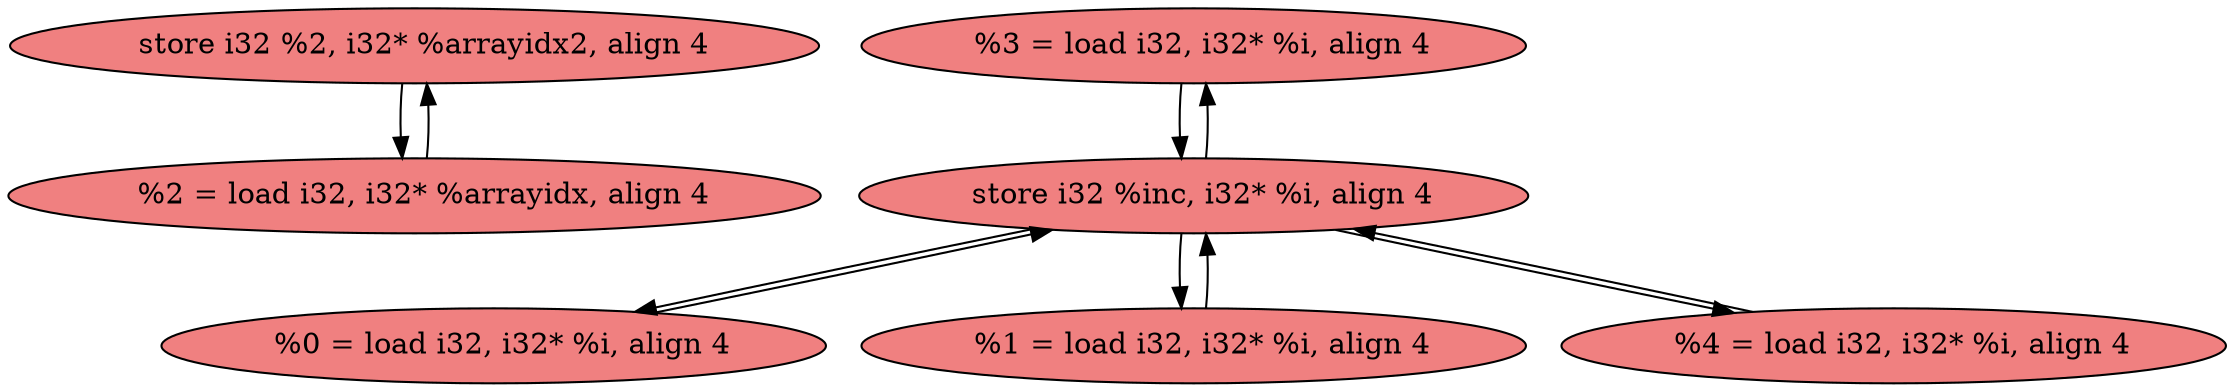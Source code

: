 
digraph G {


node45 [fillcolor=lightcoral,label="  store i32 %2, i32* %arrayidx2, align 4",shape=ellipse,style=filled ]
node40 [fillcolor=lightcoral,label="  %3 = load i32, i32* %i, align 4",shape=ellipse,style=filled ]
node42 [fillcolor=lightcoral,label="  %0 = load i32, i32* %i, align 4",shape=ellipse,style=filled ]
node41 [fillcolor=lightcoral,label="  %1 = load i32, i32* %i, align 4",shape=ellipse,style=filled ]
node43 [fillcolor=lightcoral,label="  %4 = load i32, i32* %i, align 4",shape=ellipse,style=filled ]
node39 [fillcolor=lightcoral,label="  store i32 %inc, i32* %i, align 4",shape=ellipse,style=filled ]
node44 [fillcolor=lightcoral,label="  %2 = load i32, i32* %arrayidx, align 4",shape=ellipse,style=filled ]

node39->node43 [ ]
node43->node39 [ ]
node39->node42 [ ]
node42->node39 [ ]
node44->node45 [ ]
node45->node44 [ ]
node39->node40 [ ]
node39->node41 [ ]
node41->node39 [ ]
node40->node39 [ ]


}
